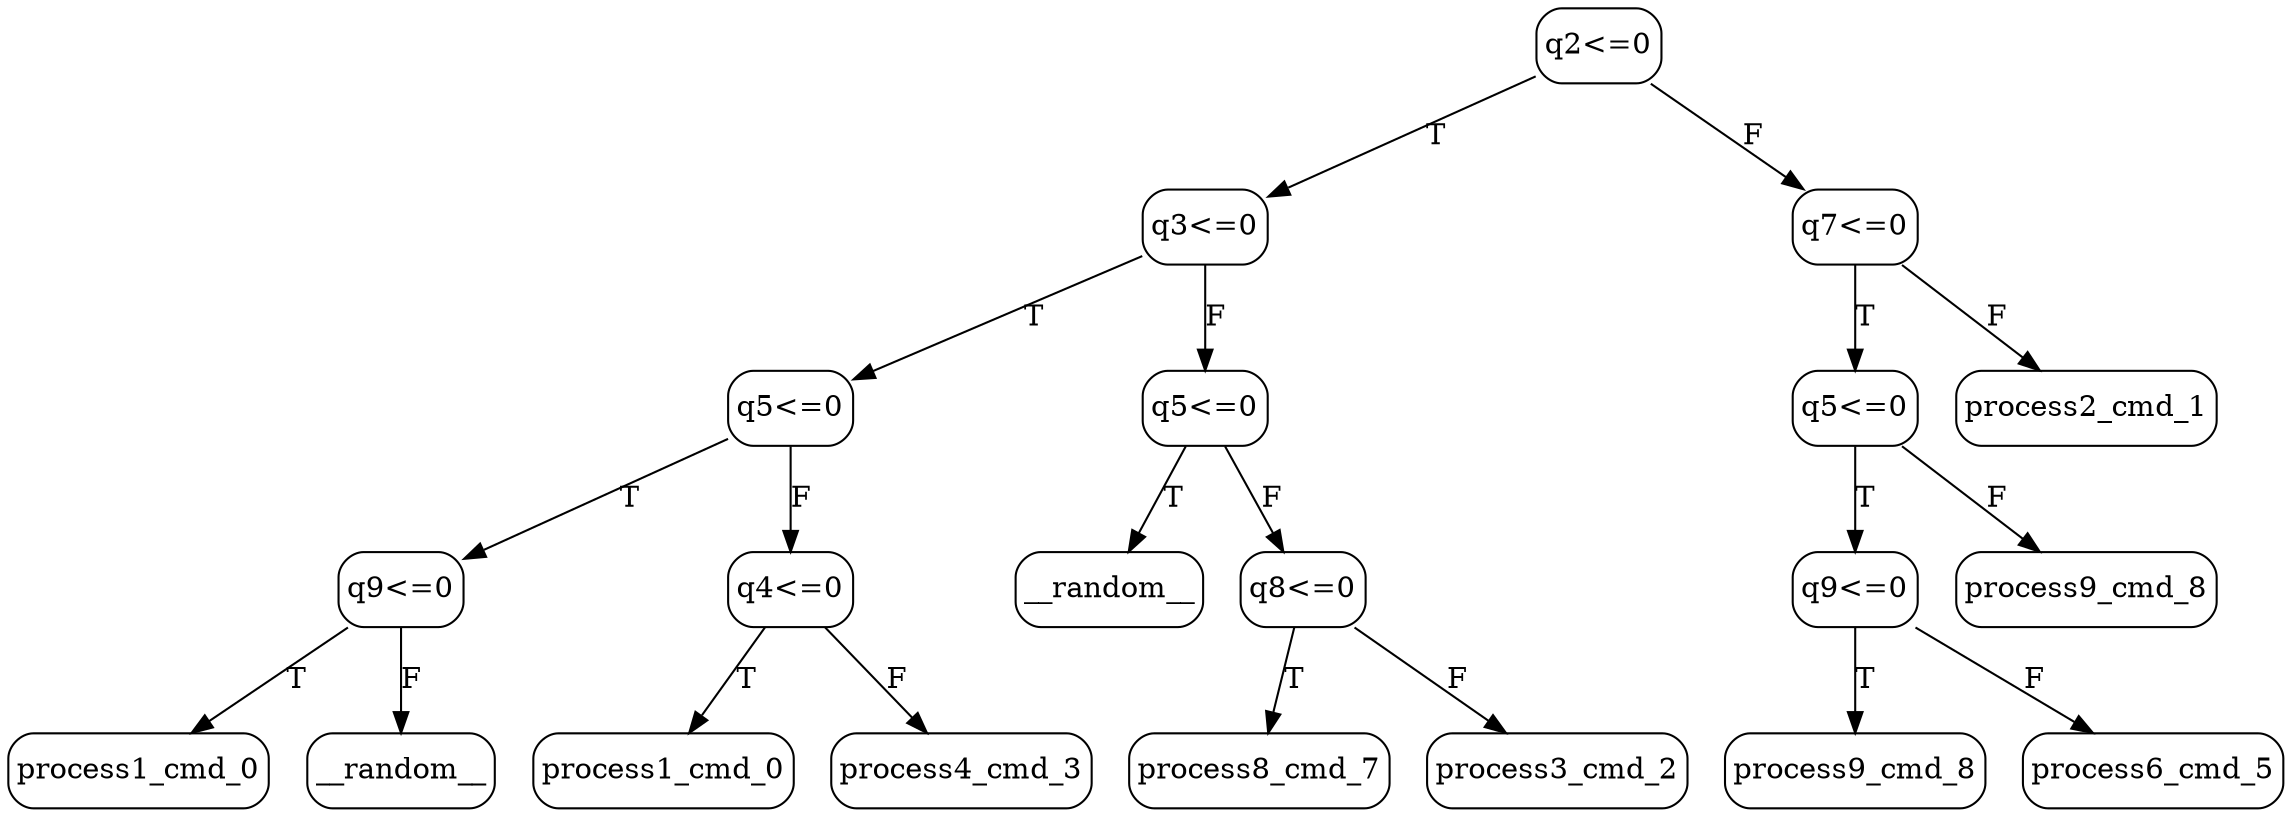 // decision tree
digraph {
	4 [label=process1_cmd_0 margin="0.05,0.05" shape=box style=rounded]
	5 [label=__random__ margin="0.05,0.05" shape=box style=rounded]
	3 [label="q9<=0" margin="0.05,0.05" shape=box style=rounded]
	3 -> 4 [label=T]
	3 -> 5 [label=F]
	7 [label=process1_cmd_0 margin="0.05,0.05" shape=box style=rounded]
	8 [label=process4_cmd_3 margin="0.05,0.05" shape=box style=rounded]
	6 [label="q4<=0" margin="0.05,0.05" shape=box style=rounded]
	6 -> 7 [label=T]
	6 -> 8 [label=F]
	2 [label="q5<=0" margin="0.05,0.05" shape=box style=rounded]
	2 -> 3 [label=T]
	2 -> 6 [label=F]
	10 [label=__random__ margin="0.05,0.05" shape=box style=rounded]
	14 [label=process8_cmd_7 margin="0.05,0.05" shape=box style=rounded]
	15 [label=process3_cmd_2 margin="0.05,0.05" shape=box style=rounded]
	13 [label="q8<=0" margin="0.05,0.05" shape=box style=rounded]
	13 -> 14 [label=T]
	13 -> 15 [label=F]
	9 [label="q5<=0" margin="0.05,0.05" shape=box style=rounded]
	9 -> 10 [label=T]
	9 -> 13 [label=F]
	1 [label="q3<=0" margin="0.05,0.05" shape=box style=rounded]
	1 -> 2 [label=T]
	1 -> 9 [label=F]
	19 [label=process9_cmd_8 margin="0.05,0.05" shape=box style=rounded]
	20 [label=process6_cmd_5 margin="0.05,0.05" shape=box style=rounded]
	18 [label="q9<=0" margin="0.05,0.05" shape=box style=rounded]
	18 -> 19 [label=T]
	18 -> 20 [label=F]
	21 [label=process9_cmd_8 margin="0.05,0.05" shape=box style=rounded]
	17 [label="q5<=0" margin="0.05,0.05" shape=box style=rounded]
	17 -> 18 [label=T]
	17 -> 21 [label=F]
	24 [label=process2_cmd_1 margin="0.05,0.05" shape=box style=rounded]
	16 [label="q7<=0" margin="0.05,0.05" shape=box style=rounded]
	16 -> 17 [label=T]
	16 -> 24 [label=F]
	0 [label="q2<=0" margin="0.05,0.05" shape=box style=rounded]
	0 -> 1 [label=T]
	0 -> 16 [label=F]
}
